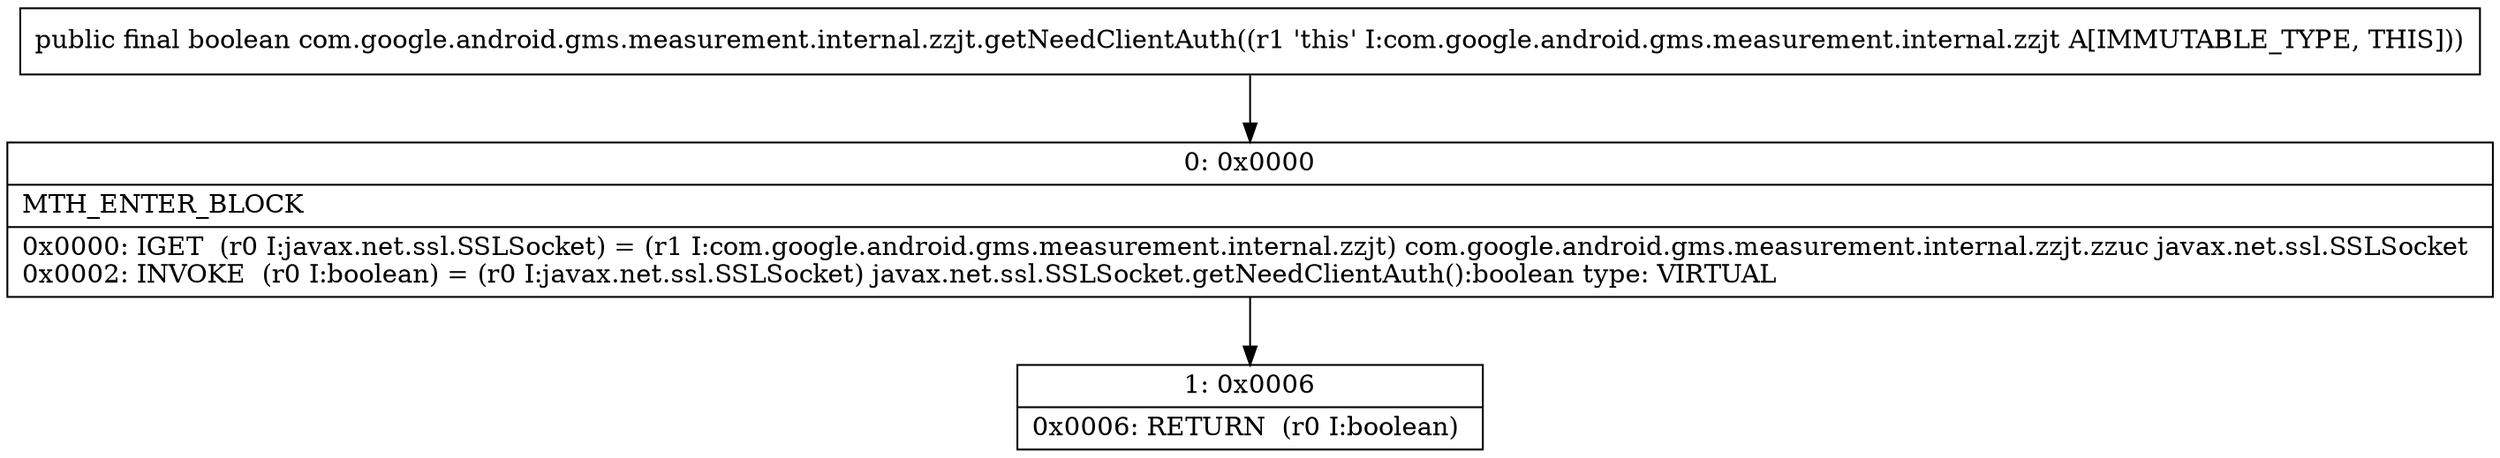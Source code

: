 digraph "CFG forcom.google.android.gms.measurement.internal.zzjt.getNeedClientAuth()Z" {
Node_0 [shape=record,label="{0\:\ 0x0000|MTH_ENTER_BLOCK\l|0x0000: IGET  (r0 I:javax.net.ssl.SSLSocket) = (r1 I:com.google.android.gms.measurement.internal.zzjt) com.google.android.gms.measurement.internal.zzjt.zzuc javax.net.ssl.SSLSocket \l0x0002: INVOKE  (r0 I:boolean) = (r0 I:javax.net.ssl.SSLSocket) javax.net.ssl.SSLSocket.getNeedClientAuth():boolean type: VIRTUAL \l}"];
Node_1 [shape=record,label="{1\:\ 0x0006|0x0006: RETURN  (r0 I:boolean) \l}"];
MethodNode[shape=record,label="{public final boolean com.google.android.gms.measurement.internal.zzjt.getNeedClientAuth((r1 'this' I:com.google.android.gms.measurement.internal.zzjt A[IMMUTABLE_TYPE, THIS])) }"];
MethodNode -> Node_0;
Node_0 -> Node_1;
}

